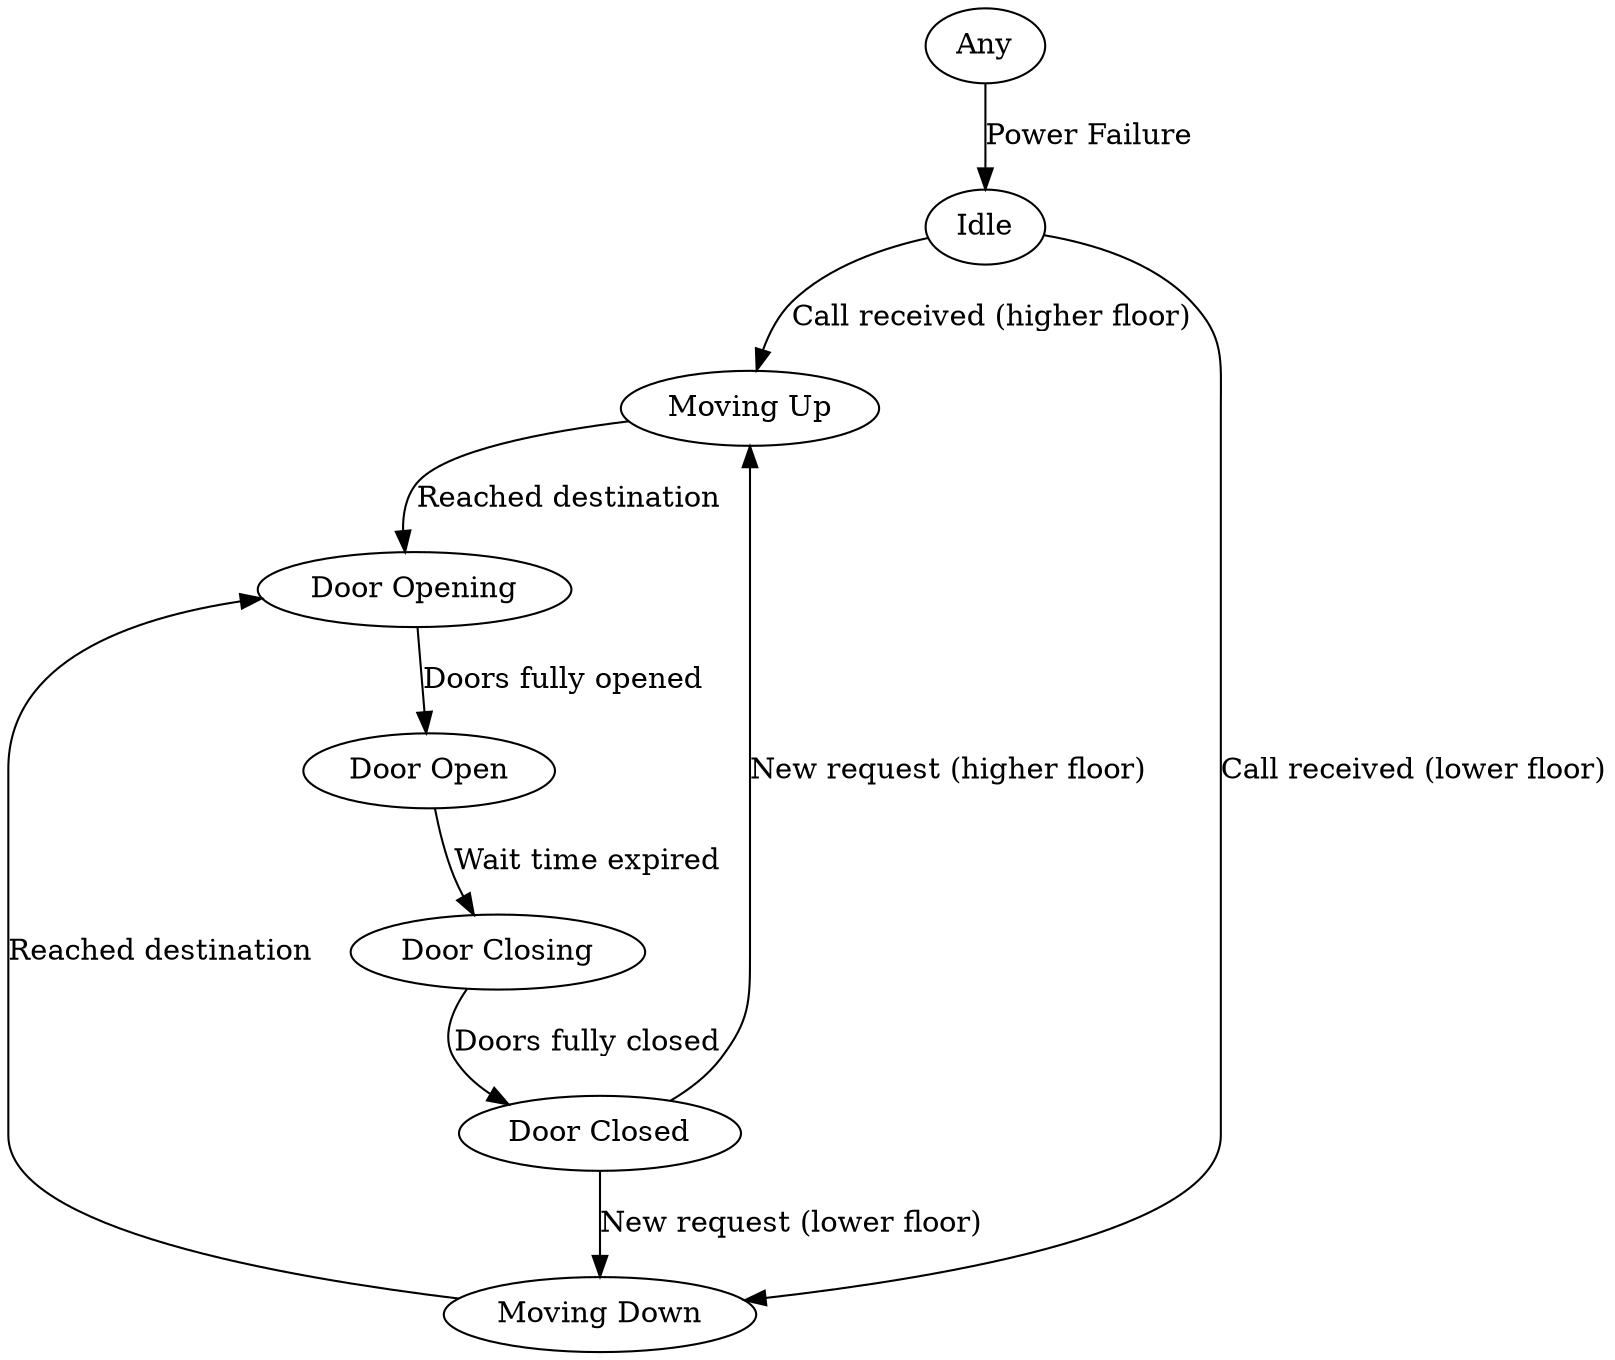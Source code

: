 digraph Elevator_FSM {
    node [shape=ellipse];
    Idle -> "Moving Up" [label="Call received (higher floor)"];
    Idle -> "Moving Down" [label="Call received (lower floor)"];
    "Moving Up" -> "Door Opening" [label="Reached destination"];
    "Moving Down" -> "Door Opening" [label="Reached destination"];
    "Door Opening" -> "Door Open" [label="Doors fully opened"];
    "Door Open" -> "Door Closing" [label="Wait time expired"];
    "Door Closing" -> "Door Closed" [label="Doors fully closed"];
    "Door Closed" -> "Moving Up" [label="New request (higher floor)"];
    "Door Closed" -> "Moving Down" [label="New request (lower floor)"];
    Any -> Idle [label="Power Failure"];
}
